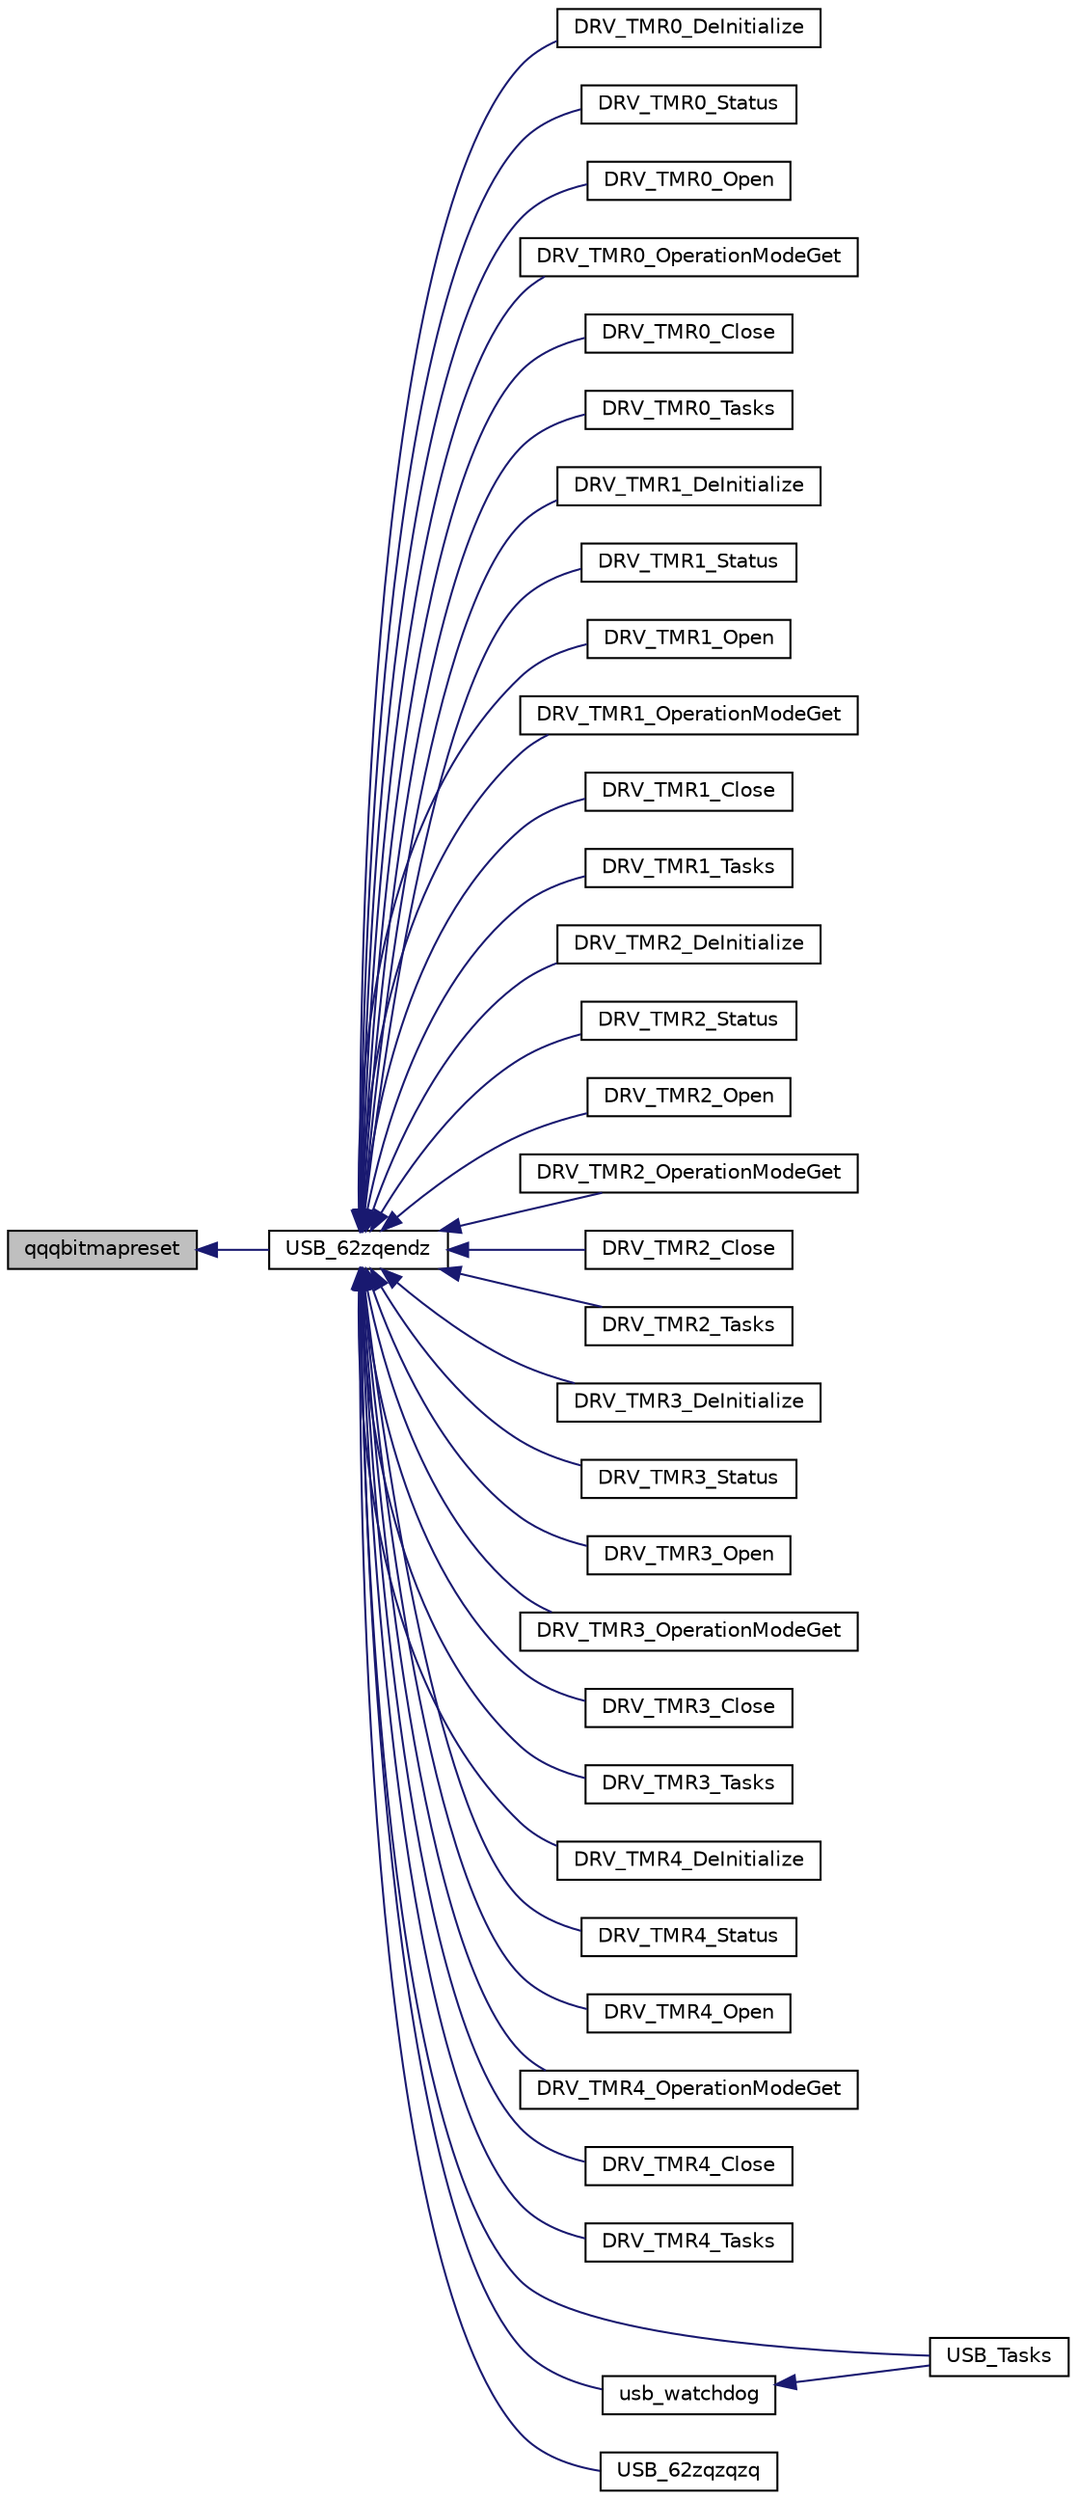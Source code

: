 digraph "qqqbitmapreset"
{
  edge [fontname="Helvetica",fontsize="10",labelfontname="Helvetica",labelfontsize="10"];
  node [fontname="Helvetica",fontsize="10",shape=record];
  rankdir="LR";
  Node1661 [label="qqqbitmapreset",height=0.2,width=0.4,color="black", fillcolor="grey75", style="filled", fontcolor="black"];
  Node1661 -> Node1662 [dir="back",color="midnightblue",fontsize="10",style="solid",fontname="Helvetica"];
  Node1662 [label="USB_62zqendz",height=0.2,width=0.4,color="black", fillcolor="white", style="filled",URL="$inszt___u_s_b_8c.html#a070042fb68ecae81ab9cfb83b9a9abb9"];
  Node1662 -> Node1663 [dir="back",color="midnightblue",fontsize="10",style="solid",fontname="Helvetica"];
  Node1663 [label="DRV_TMR0_DeInitialize",height=0.2,width=0.4,color="black", fillcolor="white", style="filled",URL="$inszt___u_s_b_8c.html#ac35e22ce2277246569aa15a0142f42de"];
  Node1662 -> Node1664 [dir="back",color="midnightblue",fontsize="10",style="solid",fontname="Helvetica"];
  Node1664 [label="DRV_TMR0_Status",height=0.2,width=0.4,color="black", fillcolor="white", style="filled",URL="$inszt___u_s_b_8c.html#aa0b45abb3787c0b80fba63077983fda6"];
  Node1662 -> Node1665 [dir="back",color="midnightblue",fontsize="10",style="solid",fontname="Helvetica"];
  Node1665 [label="DRV_TMR0_Open",height=0.2,width=0.4,color="black", fillcolor="white", style="filled",URL="$inszt___u_s_b_8c.html#a6185be0b1acc5308100e9c168c6d9882"];
  Node1662 -> Node1666 [dir="back",color="midnightblue",fontsize="10",style="solid",fontname="Helvetica"];
  Node1666 [label="DRV_TMR0_OperationModeGet",height=0.2,width=0.4,color="black", fillcolor="white", style="filled",URL="$inszt___u_s_b_8c.html#a75154e72363837310412c5f0f77ca99b"];
  Node1662 -> Node1667 [dir="back",color="midnightblue",fontsize="10",style="solid",fontname="Helvetica"];
  Node1667 [label="DRV_TMR0_Close",height=0.2,width=0.4,color="black", fillcolor="white", style="filled",URL="$inszt___u_s_b_8c.html#a32eae35a1e64a44969e70c746ec9cdc2"];
  Node1662 -> Node1668 [dir="back",color="midnightblue",fontsize="10",style="solid",fontname="Helvetica"];
  Node1668 [label="DRV_TMR0_Tasks",height=0.2,width=0.4,color="black", fillcolor="white", style="filled",URL="$inszt___u_s_b_8c.html#a074ed24077060483c762988f726d23e9"];
  Node1662 -> Node1669 [dir="back",color="midnightblue",fontsize="10",style="solid",fontname="Helvetica"];
  Node1669 [label="DRV_TMR1_DeInitialize",height=0.2,width=0.4,color="black", fillcolor="white", style="filled",URL="$inszt___u_s_b_8c.html#abf7739f5097a1ceff5268ea070a35c9e"];
  Node1662 -> Node1670 [dir="back",color="midnightblue",fontsize="10",style="solid",fontname="Helvetica"];
  Node1670 [label="DRV_TMR1_Status",height=0.2,width=0.4,color="black", fillcolor="white", style="filled",URL="$inszt___u_s_b_8c.html#af0b509a65d0cc40830845f905e72f383"];
  Node1662 -> Node1671 [dir="back",color="midnightblue",fontsize="10",style="solid",fontname="Helvetica"];
  Node1671 [label="DRV_TMR1_Open",height=0.2,width=0.4,color="black", fillcolor="white", style="filled",URL="$inszt___u_s_b_8c.html#ac23662f1a2e62aff3d8576b4fb403b5e"];
  Node1662 -> Node1672 [dir="back",color="midnightblue",fontsize="10",style="solid",fontname="Helvetica"];
  Node1672 [label="DRV_TMR1_OperationModeGet",height=0.2,width=0.4,color="black", fillcolor="white", style="filled",URL="$inszt___u_s_b_8c.html#a2ddcb52c248a14db2f5d3cc2b8396b4d"];
  Node1662 -> Node1673 [dir="back",color="midnightblue",fontsize="10",style="solid",fontname="Helvetica"];
  Node1673 [label="DRV_TMR1_Close",height=0.2,width=0.4,color="black", fillcolor="white", style="filled",URL="$inszt___u_s_b_8c.html#a6a5cde4bb2a1f040394eff6085aa1d59"];
  Node1662 -> Node1674 [dir="back",color="midnightblue",fontsize="10",style="solid",fontname="Helvetica"];
  Node1674 [label="DRV_TMR1_Tasks",height=0.2,width=0.4,color="black", fillcolor="white", style="filled",URL="$inszt___u_s_b_8c.html#a0c01e1083b80ad88b2bc0fae758b1f0e"];
  Node1662 -> Node1675 [dir="back",color="midnightblue",fontsize="10",style="solid",fontname="Helvetica"];
  Node1675 [label="DRV_TMR2_DeInitialize",height=0.2,width=0.4,color="black", fillcolor="white", style="filled",URL="$inszt___u_s_b_8c.html#a0aa800750e31f5d3aea0afcd7faa41fe"];
  Node1662 -> Node1676 [dir="back",color="midnightblue",fontsize="10",style="solid",fontname="Helvetica"];
  Node1676 [label="DRV_TMR2_Status",height=0.2,width=0.4,color="black", fillcolor="white", style="filled",URL="$inszt___u_s_b_8c.html#ab66021f387d5cbb3e7ab20b7718aa773"];
  Node1662 -> Node1677 [dir="back",color="midnightblue",fontsize="10",style="solid",fontname="Helvetica"];
  Node1677 [label="DRV_TMR2_Open",height=0.2,width=0.4,color="black", fillcolor="white", style="filled",URL="$inszt___u_s_b_8c.html#ae3ec2e7d926f1dfcf4d5b4ec3f4452b1"];
  Node1662 -> Node1678 [dir="back",color="midnightblue",fontsize="10",style="solid",fontname="Helvetica"];
  Node1678 [label="DRV_TMR2_OperationModeGet",height=0.2,width=0.4,color="black", fillcolor="white", style="filled",URL="$inszt___u_s_b_8c.html#aaec612bc5ca6823e226aa9e168f0f7e4"];
  Node1662 -> Node1679 [dir="back",color="midnightblue",fontsize="10",style="solid",fontname="Helvetica"];
  Node1679 [label="DRV_TMR2_Close",height=0.2,width=0.4,color="black", fillcolor="white", style="filled",URL="$inszt___u_s_b_8c.html#a5ad44e5f36f8a566c396331e7c08c15d"];
  Node1662 -> Node1680 [dir="back",color="midnightblue",fontsize="10",style="solid",fontname="Helvetica"];
  Node1680 [label="DRV_TMR2_Tasks",height=0.2,width=0.4,color="black", fillcolor="white", style="filled",URL="$inszt___u_s_b_8c.html#a4cae103296c260a0cacd0bfbb02abec6"];
  Node1662 -> Node1681 [dir="back",color="midnightblue",fontsize="10",style="solid",fontname="Helvetica"];
  Node1681 [label="DRV_TMR3_DeInitialize",height=0.2,width=0.4,color="black", fillcolor="white", style="filled",URL="$inszt___u_s_b_8c.html#a51119949a1b0dc2ade9d15cd3eef3cf9"];
  Node1662 -> Node1682 [dir="back",color="midnightblue",fontsize="10",style="solid",fontname="Helvetica"];
  Node1682 [label="DRV_TMR3_Status",height=0.2,width=0.4,color="black", fillcolor="white", style="filled",URL="$inszt___u_s_b_8c.html#ab337820f2261ee63bfbdbe91f999de92"];
  Node1662 -> Node1683 [dir="back",color="midnightblue",fontsize="10",style="solid",fontname="Helvetica"];
  Node1683 [label="DRV_TMR3_Open",height=0.2,width=0.4,color="black", fillcolor="white", style="filled",URL="$inszt___u_s_b_8c.html#a14def85d2721c6fe7a0f52e5da985745"];
  Node1662 -> Node1684 [dir="back",color="midnightblue",fontsize="10",style="solid",fontname="Helvetica"];
  Node1684 [label="DRV_TMR3_OperationModeGet",height=0.2,width=0.4,color="black", fillcolor="white", style="filled",URL="$inszt___u_s_b_8c.html#aba3d374b5742c8fed77fb9c5125906e8"];
  Node1662 -> Node1685 [dir="back",color="midnightblue",fontsize="10",style="solid",fontname="Helvetica"];
  Node1685 [label="DRV_TMR3_Close",height=0.2,width=0.4,color="black", fillcolor="white", style="filled",URL="$inszt___u_s_b_8c.html#a5dd9fa4b5c96ae83f17ed22952b3526b"];
  Node1662 -> Node1686 [dir="back",color="midnightblue",fontsize="10",style="solid",fontname="Helvetica"];
  Node1686 [label="DRV_TMR3_Tasks",height=0.2,width=0.4,color="black", fillcolor="white", style="filled",URL="$inszt___u_s_b_8c.html#ac4622292b2dab66f9b5ae9778db08478"];
  Node1662 -> Node1687 [dir="back",color="midnightblue",fontsize="10",style="solid",fontname="Helvetica"];
  Node1687 [label="DRV_TMR4_DeInitialize",height=0.2,width=0.4,color="black", fillcolor="white", style="filled",URL="$inszt___u_s_b_8c.html#a24315793d9553d184024aea496534bc5"];
  Node1662 -> Node1688 [dir="back",color="midnightblue",fontsize="10",style="solid",fontname="Helvetica"];
  Node1688 [label="DRV_TMR4_Status",height=0.2,width=0.4,color="black", fillcolor="white", style="filled",URL="$inszt___u_s_b_8c.html#aeb55a9257642cf221bcb641b25033668"];
  Node1662 -> Node1689 [dir="back",color="midnightblue",fontsize="10",style="solid",fontname="Helvetica"];
  Node1689 [label="DRV_TMR4_Open",height=0.2,width=0.4,color="black", fillcolor="white", style="filled",URL="$inszt___u_s_b_8c.html#a6e2c39c5a9d8b23859be0e673b43b1b9"];
  Node1662 -> Node1690 [dir="back",color="midnightblue",fontsize="10",style="solid",fontname="Helvetica"];
  Node1690 [label="DRV_TMR4_OperationModeGet",height=0.2,width=0.4,color="black", fillcolor="white", style="filled",URL="$inszt___u_s_b_8c.html#ad47780c4b3a36ef4f64841b0106a751d"];
  Node1662 -> Node1691 [dir="back",color="midnightblue",fontsize="10",style="solid",fontname="Helvetica"];
  Node1691 [label="DRV_TMR4_Close",height=0.2,width=0.4,color="black", fillcolor="white", style="filled",URL="$inszt___u_s_b_8c.html#abca98245dd4f6348cc96c19911fa2f7f"];
  Node1662 -> Node1692 [dir="back",color="midnightblue",fontsize="10",style="solid",fontname="Helvetica"];
  Node1692 [label="DRV_TMR4_Tasks",height=0.2,width=0.4,color="black", fillcolor="white", style="filled",URL="$inszt___u_s_b_8c.html#a97a4bb302673812056f8ad54ea70b59e"];
  Node1662 -> Node1693 [dir="back",color="midnightblue",fontsize="10",style="solid",fontname="Helvetica"];
  Node1693 [label="USB_Tasks",height=0.2,width=0.4,color="black", fillcolor="white", style="filled",URL="$_u_s_b_8h.html#a9a0d9bb70d35b7b2997594a56b7db71d"];
  Node1662 -> Node1694 [dir="back",color="midnightblue",fontsize="10",style="solid",fontname="Helvetica"];
  Node1694 [label="usb_watchdog",height=0.2,width=0.4,color="black", fillcolor="white", style="filled",URL="$inszt___u_s_b_8c.html#ae48585300ee1edaee84152b2cfca7191"];
  Node1694 -> Node1693 [dir="back",color="midnightblue",fontsize="10",style="solid",fontname="Helvetica"];
  Node1662 -> Node1695 [dir="back",color="midnightblue",fontsize="10",style="solid",fontname="Helvetica"];
  Node1695 [label="USB_62zqzqzq",height=0.2,width=0.4,color="black", fillcolor="white", style="filled",URL="$inszt___u_s_b_8c.html#a20f94b49ac92c611924ac8d218a3c773"];
}
